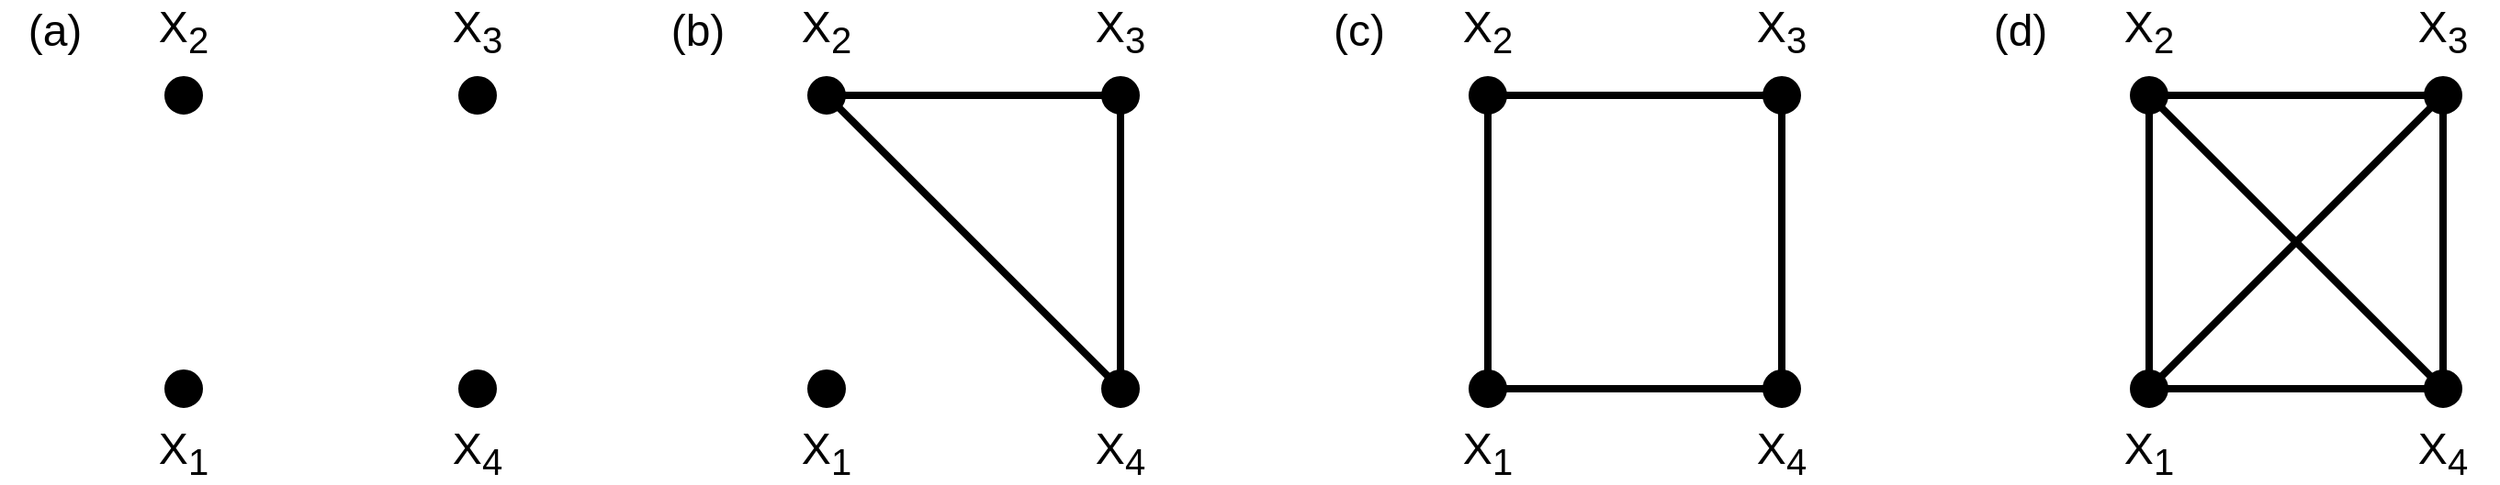 <mxfile version="24.7.17">
  <diagram name="Page-1" id="9ws3OG60d8IcmYPNSyHx">
    <mxGraphModel dx="1434" dy="870" grid="1" gridSize="10" guides="1" tooltips="1" connect="1" arrows="1" fold="1" page="1" pageScale="1" pageWidth="827" pageHeight="1169" math="0" shadow="0">
      <root>
        <mxCell id="0" />
        <mxCell id="1" parent="0" />
        <mxCell id="9E_pVvgxMgqQgSAn5JMx-1" value="" style="ellipse;whiteSpace=wrap;html=1;fillColor=#000000;" parent="1" vertex="1">
          <mxGeometry x="150" y="310" width="20" height="20" as="geometry" />
        </mxCell>
        <mxCell id="9E_pVvgxMgqQgSAn5JMx-11" style="edgeStyle=orthogonalEdgeStyle;rounded=0;orthogonalLoop=1;jettySize=auto;html=1;exitX=0.5;exitY=1;exitDx=0;exitDy=0;" parent="1" source="9E_pVvgxMgqQgSAn5JMx-2" edge="1">
          <mxGeometry relative="1" as="geometry">
            <mxPoint x="320" y="160" as="targetPoint" />
          </mxGeometry>
        </mxCell>
        <mxCell id="9E_pVvgxMgqQgSAn5JMx-2" value="" style="ellipse;whiteSpace=wrap;html=1;fillColor=#000000;" parent="1" vertex="1">
          <mxGeometry x="310" y="150" width="20" height="20" as="geometry" />
        </mxCell>
        <mxCell id="9E_pVvgxMgqQgSAn5JMx-3" value="" style="ellipse;whiteSpace=wrap;html=1;fillColor=#000000;" parent="1" vertex="1">
          <mxGeometry x="150" y="150" width="20" height="20" as="geometry" />
        </mxCell>
        <mxCell id="9E_pVvgxMgqQgSAn5JMx-6" value="&lt;font style=&quot;font-size: 24px;&quot;&gt;X&lt;sub&gt;1&lt;/sub&gt;&lt;/font&gt;" style="text;html=1;align=center;verticalAlign=middle;whiteSpace=wrap;rounded=0;" parent="1" vertex="1">
          <mxGeometry x="130" y="340" width="60" height="30" as="geometry" />
        </mxCell>
        <mxCell id="9E_pVvgxMgqQgSAn5JMx-7" value="&lt;font style=&quot;font-size: 24px;&quot;&gt;X&lt;sub&gt;2&lt;/sub&gt;&lt;/font&gt;" style="text;html=1;align=center;verticalAlign=middle;whiteSpace=wrap;rounded=0;" parent="1" vertex="1">
          <mxGeometry x="130" y="110" width="60" height="30" as="geometry" />
        </mxCell>
        <mxCell id="9E_pVvgxMgqQgSAn5JMx-8" value="&lt;font style=&quot;font-size: 24px;&quot;&gt;X&lt;sub&gt;3&lt;/sub&gt;&lt;/font&gt;" style="text;html=1;align=center;verticalAlign=middle;whiteSpace=wrap;rounded=0;" parent="1" vertex="1">
          <mxGeometry x="290" y="110" width="60" height="30" as="geometry" />
        </mxCell>
        <mxCell id="9E_pVvgxMgqQgSAn5JMx-9" value="&lt;span style=&quot;font-size: 24px;&quot;&gt;(a)&lt;/span&gt;" style="text;html=1;align=center;verticalAlign=middle;whiteSpace=wrap;rounded=0;" parent="1" vertex="1">
          <mxGeometry x="60" y="110" width="60" height="30" as="geometry" />
        </mxCell>
        <mxCell id="9E_pVvgxMgqQgSAn5JMx-14" value="" style="ellipse;whiteSpace=wrap;html=1;fillColor=#000000;" parent="1" vertex="1">
          <mxGeometry x="310" y="310" width="20" height="20" as="geometry" />
        </mxCell>
        <mxCell id="9E_pVvgxMgqQgSAn5JMx-15" value="&lt;font style=&quot;font-size: 24px;&quot;&gt;X&lt;sub&gt;4&lt;/sub&gt;&lt;/font&gt;" style="text;html=1;align=center;verticalAlign=middle;whiteSpace=wrap;rounded=0;" parent="1" vertex="1">
          <mxGeometry x="290" y="340" width="60" height="30" as="geometry" />
        </mxCell>
        <mxCell id="9E_pVvgxMgqQgSAn5JMx-19" value="" style="ellipse;whiteSpace=wrap;html=1;fillColor=#000000;" parent="1" vertex="1">
          <mxGeometry x="500" y="310" width="20" height="20" as="geometry" />
        </mxCell>
        <mxCell id="9E_pVvgxMgqQgSAn5JMx-20" style="edgeStyle=orthogonalEdgeStyle;rounded=0;orthogonalLoop=1;jettySize=auto;html=1;exitX=0.5;exitY=1;exitDx=0;exitDy=0;" parent="1" source="9E_pVvgxMgqQgSAn5JMx-21" edge="1">
          <mxGeometry relative="1" as="geometry">
            <mxPoint x="670" y="160" as="targetPoint" />
          </mxGeometry>
        </mxCell>
        <mxCell id="9E_pVvgxMgqQgSAn5JMx-21" value="" style="ellipse;whiteSpace=wrap;html=1;fillColor=#000000;" parent="1" vertex="1">
          <mxGeometry x="660" y="150" width="20" height="20" as="geometry" />
        </mxCell>
        <mxCell id="9E_pVvgxMgqQgSAn5JMx-22" value="" style="ellipse;whiteSpace=wrap;html=1;fillColor=#000000;" parent="1" vertex="1">
          <mxGeometry x="500" y="150" width="20" height="20" as="geometry" />
        </mxCell>
        <mxCell id="9E_pVvgxMgqQgSAn5JMx-23" value="" style="endArrow=none;html=1;rounded=0;exitX=0.5;exitY=1;exitDx=0;exitDy=0;strokeWidth=4;entryX=0.5;entryY=0;entryDx=0;entryDy=0;" parent="1" source="9E_pVvgxMgqQgSAn5JMx-21" target="9E_pVvgxMgqQgSAn5JMx-29" edge="1">
          <mxGeometry width="50" height="50" relative="1" as="geometry">
            <mxPoint x="740" y="470" as="sourcePoint" />
            <mxPoint x="790" y="420" as="targetPoint" />
          </mxGeometry>
        </mxCell>
        <mxCell id="9E_pVvgxMgqQgSAn5JMx-24" value="" style="endArrow=none;html=1;rounded=0;exitX=0;exitY=0.5;exitDx=0;exitDy=0;strokeWidth=4;entryX=1;entryY=0.5;entryDx=0;entryDy=0;" parent="1" source="9E_pVvgxMgqQgSAn5JMx-21" target="9E_pVvgxMgqQgSAn5JMx-22" edge="1">
          <mxGeometry width="50" height="50" relative="1" as="geometry">
            <mxPoint x="487" y="323" as="sourcePoint" />
            <mxPoint x="575" y="179" as="targetPoint" />
          </mxGeometry>
        </mxCell>
        <mxCell id="9E_pVvgxMgqQgSAn5JMx-25" value="&lt;font style=&quot;font-size: 24px;&quot;&gt;X&lt;sub&gt;1&lt;/sub&gt;&lt;/font&gt;" style="text;html=1;align=center;verticalAlign=middle;whiteSpace=wrap;rounded=0;" parent="1" vertex="1">
          <mxGeometry x="480" y="340" width="60" height="30" as="geometry" />
        </mxCell>
        <mxCell id="9E_pVvgxMgqQgSAn5JMx-26" value="&lt;font style=&quot;font-size: 24px;&quot;&gt;X&lt;sub&gt;2&lt;/sub&gt;&lt;/font&gt;" style="text;html=1;align=center;verticalAlign=middle;whiteSpace=wrap;rounded=0;" parent="1" vertex="1">
          <mxGeometry x="480" y="110" width="60" height="30" as="geometry" />
        </mxCell>
        <mxCell id="9E_pVvgxMgqQgSAn5JMx-27" value="&lt;font style=&quot;font-size: 24px;&quot;&gt;X&lt;sub&gt;3&lt;/sub&gt;&lt;/font&gt;" style="text;html=1;align=center;verticalAlign=middle;whiteSpace=wrap;rounded=0;" parent="1" vertex="1">
          <mxGeometry x="640" y="110" width="60" height="30" as="geometry" />
        </mxCell>
        <mxCell id="9E_pVvgxMgqQgSAn5JMx-28" value="&lt;span style=&quot;font-size: 24px;&quot;&gt;(b)&lt;/span&gt;" style="text;html=1;align=center;verticalAlign=middle;whiteSpace=wrap;rounded=0;" parent="1" vertex="1">
          <mxGeometry x="410" y="110" width="60" height="30" as="geometry" />
        </mxCell>
        <mxCell id="9E_pVvgxMgqQgSAn5JMx-29" value="" style="ellipse;whiteSpace=wrap;html=1;fillColor=#000000;" parent="1" vertex="1">
          <mxGeometry x="660" y="310" width="20" height="20" as="geometry" />
        </mxCell>
        <mxCell id="9E_pVvgxMgqQgSAn5JMx-30" value="&lt;font style=&quot;font-size: 24px;&quot;&gt;X&lt;sub&gt;4&lt;/sub&gt;&lt;/font&gt;" style="text;html=1;align=center;verticalAlign=middle;whiteSpace=wrap;rounded=0;" parent="1" vertex="1">
          <mxGeometry x="640" y="340" width="60" height="30" as="geometry" />
        </mxCell>
        <mxCell id="9E_pVvgxMgqQgSAn5JMx-31" value="" style="endArrow=none;html=1;rounded=0;exitX=0;exitY=0;exitDx=0;exitDy=0;strokeWidth=4;entryX=1;entryY=1;entryDx=0;entryDy=0;" parent="1" source="9E_pVvgxMgqQgSAn5JMx-29" target="9E_pVvgxMgqQgSAn5JMx-22" edge="1">
          <mxGeometry width="50" height="50" relative="1" as="geometry">
            <mxPoint x="520" y="320" as="sourcePoint" />
            <mxPoint x="520" y="180" as="targetPoint" />
          </mxGeometry>
        </mxCell>
        <mxCell id="9E_pVvgxMgqQgSAn5JMx-32" value="" style="ellipse;whiteSpace=wrap;html=1;fillColor=#000000;" parent="1" vertex="1">
          <mxGeometry x="860" y="310" width="20" height="20" as="geometry" />
        </mxCell>
        <mxCell id="9E_pVvgxMgqQgSAn5JMx-33" style="edgeStyle=orthogonalEdgeStyle;rounded=0;orthogonalLoop=1;jettySize=auto;html=1;exitX=0.5;exitY=1;exitDx=0;exitDy=0;" parent="1" source="9E_pVvgxMgqQgSAn5JMx-34" edge="1">
          <mxGeometry relative="1" as="geometry">
            <mxPoint x="1030" y="160" as="targetPoint" />
          </mxGeometry>
        </mxCell>
        <mxCell id="9E_pVvgxMgqQgSAn5JMx-34" value="" style="ellipse;whiteSpace=wrap;html=1;fillColor=#000000;" parent="1" vertex="1">
          <mxGeometry x="1020" y="150" width="20" height="20" as="geometry" />
        </mxCell>
        <mxCell id="9E_pVvgxMgqQgSAn5JMx-35" value="" style="ellipse;whiteSpace=wrap;html=1;fillColor=#000000;" parent="1" vertex="1">
          <mxGeometry x="860" y="150" width="20" height="20" as="geometry" />
        </mxCell>
        <mxCell id="9E_pVvgxMgqQgSAn5JMx-36" value="" style="endArrow=none;html=1;rounded=0;exitX=0.5;exitY=0;exitDx=0;exitDy=0;strokeWidth=4;" parent="1" source="9E_pVvgxMgqQgSAn5JMx-32" target="9E_pVvgxMgqQgSAn5JMx-35" edge="1">
          <mxGeometry width="50" height="50" relative="1" as="geometry">
            <mxPoint x="1100" y="470" as="sourcePoint" />
            <mxPoint x="1150" y="420" as="targetPoint" />
          </mxGeometry>
        </mxCell>
        <mxCell id="9E_pVvgxMgqQgSAn5JMx-37" value="" style="endArrow=none;html=1;rounded=0;exitX=0;exitY=0.5;exitDx=0;exitDy=0;strokeWidth=4;entryX=1;entryY=0.5;entryDx=0;entryDy=0;" parent="1" source="9E_pVvgxMgqQgSAn5JMx-34" target="9E_pVvgxMgqQgSAn5JMx-35" edge="1">
          <mxGeometry width="50" height="50" relative="1" as="geometry">
            <mxPoint x="847" y="323" as="sourcePoint" />
            <mxPoint x="935" y="179" as="targetPoint" />
          </mxGeometry>
        </mxCell>
        <mxCell id="9E_pVvgxMgqQgSAn5JMx-38" value="&lt;font style=&quot;font-size: 24px;&quot;&gt;X&lt;sub&gt;1&lt;/sub&gt;&lt;/font&gt;" style="text;html=1;align=center;verticalAlign=middle;whiteSpace=wrap;rounded=0;" parent="1" vertex="1">
          <mxGeometry x="840" y="340" width="60" height="30" as="geometry" />
        </mxCell>
        <mxCell id="9E_pVvgxMgqQgSAn5JMx-39" value="&lt;font style=&quot;font-size: 24px;&quot;&gt;X&lt;sub&gt;2&lt;/sub&gt;&lt;/font&gt;" style="text;html=1;align=center;verticalAlign=middle;whiteSpace=wrap;rounded=0;" parent="1" vertex="1">
          <mxGeometry x="840" y="110" width="60" height="30" as="geometry" />
        </mxCell>
        <mxCell id="9E_pVvgxMgqQgSAn5JMx-40" value="&lt;font style=&quot;font-size: 24px;&quot;&gt;X&lt;sub&gt;3&lt;/sub&gt;&lt;/font&gt;" style="text;html=1;align=center;verticalAlign=middle;whiteSpace=wrap;rounded=0;" parent="1" vertex="1">
          <mxGeometry x="1000" y="110" width="60" height="30" as="geometry" />
        </mxCell>
        <mxCell id="9E_pVvgxMgqQgSAn5JMx-41" value="&lt;span style=&quot;font-size: 24px;&quot;&gt;(c)&lt;/span&gt;" style="text;html=1;align=center;verticalAlign=middle;whiteSpace=wrap;rounded=0;" parent="1" vertex="1">
          <mxGeometry x="770" y="110" width="60" height="30" as="geometry" />
        </mxCell>
        <mxCell id="9E_pVvgxMgqQgSAn5JMx-42" value="" style="ellipse;whiteSpace=wrap;html=1;fillColor=#000000;" parent="1" vertex="1">
          <mxGeometry x="1020" y="310" width="20" height="20" as="geometry" />
        </mxCell>
        <mxCell id="9E_pVvgxMgqQgSAn5JMx-43" value="&lt;font style=&quot;font-size: 24px;&quot;&gt;X&lt;sub&gt;4&lt;/sub&gt;&lt;/font&gt;" style="text;html=1;align=center;verticalAlign=middle;whiteSpace=wrap;rounded=0;" parent="1" vertex="1">
          <mxGeometry x="1000" y="340" width="60" height="30" as="geometry" />
        </mxCell>
        <mxCell id="9E_pVvgxMgqQgSAn5JMx-44" value="" style="endArrow=none;html=1;rounded=0;exitX=0.5;exitY=0;exitDx=0;exitDy=0;strokeWidth=4;entryX=0.5;entryY=1;entryDx=0;entryDy=0;" parent="1" source="9E_pVvgxMgqQgSAn5JMx-42" target="9E_pVvgxMgqQgSAn5JMx-34" edge="1">
          <mxGeometry width="50" height="50" relative="1" as="geometry">
            <mxPoint x="880" y="320" as="sourcePoint" />
            <mxPoint x="880" y="180" as="targetPoint" />
          </mxGeometry>
        </mxCell>
        <mxCell id="9E_pVvgxMgqQgSAn5JMx-45" value="" style="endArrow=none;html=1;rounded=0;exitX=0;exitY=0.5;exitDx=0;exitDy=0;strokeWidth=4;entryX=1;entryY=0.5;entryDx=0;entryDy=0;" parent="1" source="9E_pVvgxMgqQgSAn5JMx-42" target="9E_pVvgxMgqQgSAn5JMx-32" edge="1">
          <mxGeometry width="50" height="50" relative="1" as="geometry">
            <mxPoint x="1030" y="170" as="sourcePoint" />
            <mxPoint x="890" y="170" as="targetPoint" />
          </mxGeometry>
        </mxCell>
        <mxCell id="9LMLeEzytqxTbZS5crl7-27" value="" style="ellipse;whiteSpace=wrap;html=1;fillColor=#000000;" vertex="1" parent="1">
          <mxGeometry x="1220" y="310" width="20" height="20" as="geometry" />
        </mxCell>
        <mxCell id="9LMLeEzytqxTbZS5crl7-28" style="edgeStyle=orthogonalEdgeStyle;rounded=0;orthogonalLoop=1;jettySize=auto;html=1;exitX=0.5;exitY=1;exitDx=0;exitDy=0;" edge="1" parent="1" source="9LMLeEzytqxTbZS5crl7-29">
          <mxGeometry relative="1" as="geometry">
            <mxPoint x="1390" y="160" as="targetPoint" />
          </mxGeometry>
        </mxCell>
        <mxCell id="9LMLeEzytqxTbZS5crl7-29" value="" style="ellipse;whiteSpace=wrap;html=1;fillColor=#000000;" vertex="1" parent="1">
          <mxGeometry x="1380" y="150" width="20" height="20" as="geometry" />
        </mxCell>
        <mxCell id="9LMLeEzytqxTbZS5crl7-30" value="" style="ellipse;whiteSpace=wrap;html=1;fillColor=#000000;" vertex="1" parent="1">
          <mxGeometry x="1220" y="150" width="20" height="20" as="geometry" />
        </mxCell>
        <mxCell id="9LMLeEzytqxTbZS5crl7-31" value="" style="endArrow=none;html=1;rounded=0;exitX=0.5;exitY=0;exitDx=0;exitDy=0;strokeWidth=4;" edge="1" parent="1" source="9LMLeEzytqxTbZS5crl7-27" target="9LMLeEzytqxTbZS5crl7-30">
          <mxGeometry width="50" height="50" relative="1" as="geometry">
            <mxPoint x="1460" y="470" as="sourcePoint" />
            <mxPoint x="1510" y="420" as="targetPoint" />
          </mxGeometry>
        </mxCell>
        <mxCell id="9LMLeEzytqxTbZS5crl7-32" value="" style="endArrow=none;html=1;rounded=0;exitX=0;exitY=0.5;exitDx=0;exitDy=0;strokeWidth=4;entryX=1;entryY=0.5;entryDx=0;entryDy=0;" edge="1" parent="1" source="9LMLeEzytqxTbZS5crl7-29" target="9LMLeEzytqxTbZS5crl7-30">
          <mxGeometry width="50" height="50" relative="1" as="geometry">
            <mxPoint x="1207" y="323" as="sourcePoint" />
            <mxPoint x="1295" y="179" as="targetPoint" />
          </mxGeometry>
        </mxCell>
        <mxCell id="9LMLeEzytqxTbZS5crl7-33" value="&lt;font style=&quot;font-size: 24px;&quot;&gt;X&lt;sub&gt;1&lt;/sub&gt;&lt;/font&gt;" style="text;html=1;align=center;verticalAlign=middle;whiteSpace=wrap;rounded=0;" vertex="1" parent="1">
          <mxGeometry x="1200" y="340" width="60" height="30" as="geometry" />
        </mxCell>
        <mxCell id="9LMLeEzytqxTbZS5crl7-34" value="&lt;font style=&quot;font-size: 24px;&quot;&gt;X&lt;sub&gt;2&lt;/sub&gt;&lt;/font&gt;" style="text;html=1;align=center;verticalAlign=middle;whiteSpace=wrap;rounded=0;" vertex="1" parent="1">
          <mxGeometry x="1200" y="110" width="60" height="30" as="geometry" />
        </mxCell>
        <mxCell id="9LMLeEzytqxTbZS5crl7-35" value="&lt;font style=&quot;font-size: 24px;&quot;&gt;X&lt;sub&gt;3&lt;/sub&gt;&lt;/font&gt;" style="text;html=1;align=center;verticalAlign=middle;whiteSpace=wrap;rounded=0;" vertex="1" parent="1">
          <mxGeometry x="1360" y="110" width="60" height="30" as="geometry" />
        </mxCell>
        <mxCell id="9LMLeEzytqxTbZS5crl7-36" value="&lt;span style=&quot;font-size: 24px;&quot;&gt;(d)&lt;/span&gt;" style="text;html=1;align=center;verticalAlign=middle;whiteSpace=wrap;rounded=0;" vertex="1" parent="1">
          <mxGeometry x="1130" y="110" width="60" height="30" as="geometry" />
        </mxCell>
        <mxCell id="9LMLeEzytqxTbZS5crl7-37" value="" style="ellipse;whiteSpace=wrap;html=1;fillColor=#000000;" vertex="1" parent="1">
          <mxGeometry x="1380" y="310" width="20" height="20" as="geometry" />
        </mxCell>
        <mxCell id="9LMLeEzytqxTbZS5crl7-38" value="&lt;font style=&quot;font-size: 24px;&quot;&gt;X&lt;sub&gt;4&lt;/sub&gt;&lt;/font&gt;" style="text;html=1;align=center;verticalAlign=middle;whiteSpace=wrap;rounded=0;" vertex="1" parent="1">
          <mxGeometry x="1360" y="340" width="60" height="30" as="geometry" />
        </mxCell>
        <mxCell id="9LMLeEzytqxTbZS5crl7-39" value="" style="endArrow=none;html=1;rounded=0;exitX=0.5;exitY=0;exitDx=0;exitDy=0;strokeWidth=4;entryX=0.5;entryY=1;entryDx=0;entryDy=0;" edge="1" parent="1" source="9LMLeEzytqxTbZS5crl7-37" target="9LMLeEzytqxTbZS5crl7-29">
          <mxGeometry width="50" height="50" relative="1" as="geometry">
            <mxPoint x="1240" y="320" as="sourcePoint" />
            <mxPoint x="1240" y="180" as="targetPoint" />
          </mxGeometry>
        </mxCell>
        <mxCell id="9LMLeEzytqxTbZS5crl7-40" value="" style="endArrow=none;html=1;rounded=0;exitX=0;exitY=0.5;exitDx=0;exitDy=0;strokeWidth=4;entryX=1;entryY=0.5;entryDx=0;entryDy=0;" edge="1" parent="1" source="9LMLeEzytqxTbZS5crl7-37" target="9LMLeEzytqxTbZS5crl7-27">
          <mxGeometry width="50" height="50" relative="1" as="geometry">
            <mxPoint x="1390" y="170" as="sourcePoint" />
            <mxPoint x="1250" y="170" as="targetPoint" />
          </mxGeometry>
        </mxCell>
        <mxCell id="9LMLeEzytqxTbZS5crl7-41" value="" style="endArrow=none;html=1;rounded=0;exitX=1;exitY=0;exitDx=0;exitDy=0;strokeWidth=4;entryX=0;entryY=1;entryDx=0;entryDy=0;" edge="1" parent="1" source="9LMLeEzytqxTbZS5crl7-27" target="9LMLeEzytqxTbZS5crl7-29">
          <mxGeometry width="50" height="50" relative="1" as="geometry">
            <mxPoint x="1240" y="320" as="sourcePoint" />
            <mxPoint x="1240" y="180" as="targetPoint" />
          </mxGeometry>
        </mxCell>
        <mxCell id="9LMLeEzytqxTbZS5crl7-42" value="" style="endArrow=none;html=1;rounded=0;exitX=0;exitY=0;exitDx=0;exitDy=0;strokeWidth=4;entryX=1;entryY=1;entryDx=0;entryDy=0;" edge="1" parent="1" source="9LMLeEzytqxTbZS5crl7-37" target="9LMLeEzytqxTbZS5crl7-30">
          <mxGeometry width="50" height="50" relative="1" as="geometry">
            <mxPoint x="1250" y="330" as="sourcePoint" />
            <mxPoint x="1250" y="190" as="targetPoint" />
          </mxGeometry>
        </mxCell>
      </root>
    </mxGraphModel>
  </diagram>
</mxfile>
